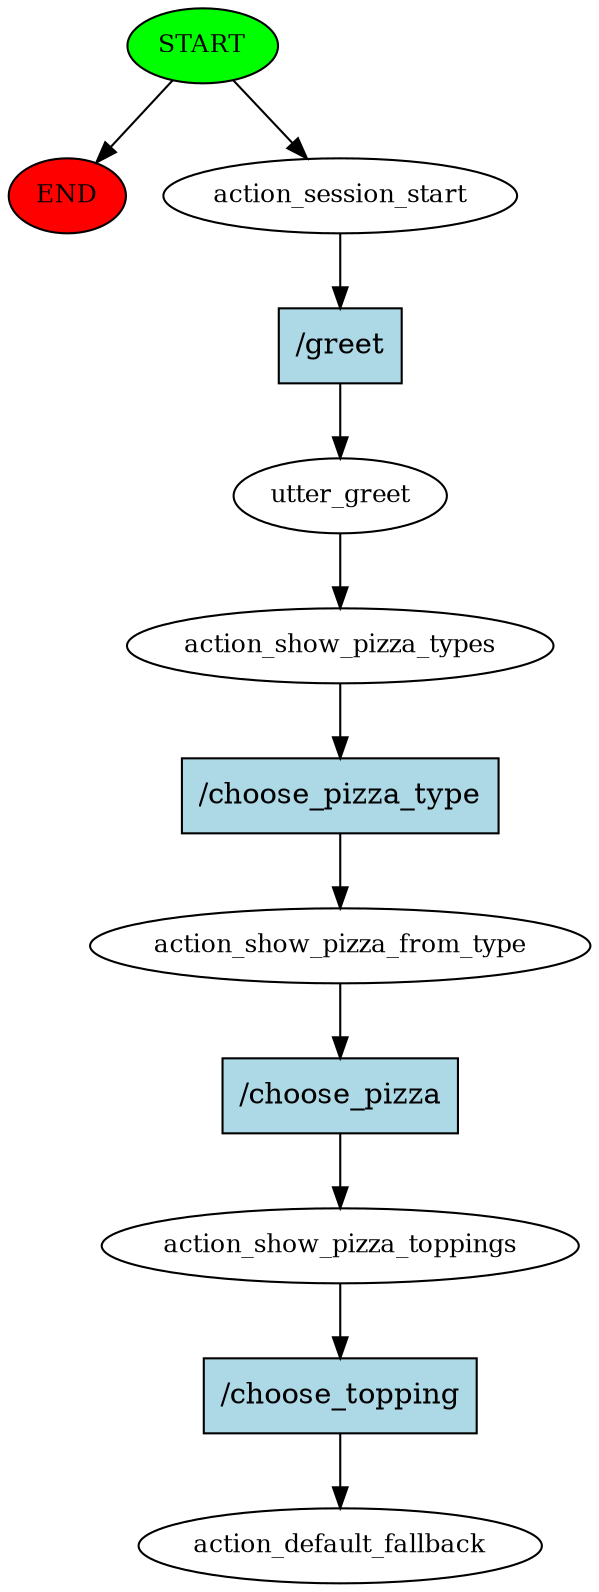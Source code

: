 digraph  {
0 [class="start active", fillcolor=green, fontsize=12, label=START, style=filled];
"-1" [class=end, fillcolor=red, fontsize=12, label=END, style=filled];
1 [class=active, fontsize=12, label=action_session_start];
2 [class=active, fontsize=12, label=utter_greet];
3 [class=active, fontsize=12, label=action_show_pizza_types];
4 [class=active, fontsize=12, label=action_show_pizza_from_type];
5 [class=active, fontsize=12, label=action_show_pizza_toppings];
6 [class="dashed active", fontsize=12, label=action_default_fallback];
7 [class="intent active", fillcolor=lightblue, label="/greet", shape=rect, style=filled];
8 [class="intent active", fillcolor=lightblue, label="/choose_pizza_type", shape=rect, style=filled];
9 [class="intent active", fillcolor=lightblue, label="/choose_pizza", shape=rect, style=filled];
10 [class="intent active", fillcolor=lightblue, label="/choose_topping", shape=rect, style=filled];
0 -> "-1"  [class="", key=NONE, label=""];
0 -> 1  [class=active, key=NONE, label=""];
1 -> 7  [class=active, key=0];
2 -> 3  [class=active, key=NONE, label=""];
3 -> 8  [class=active, key=0];
4 -> 9  [class=active, key=0];
5 -> 10  [class=active, key=0];
7 -> 2  [class=active, key=0];
8 -> 4  [class=active, key=0];
9 -> 5  [class=active, key=0];
10 -> 6  [class=active, key=0];
}
